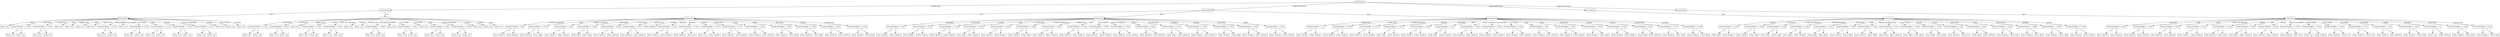 digraph Forest {
node [shape=box];
node0 [label="OutletType"];
node0 -> node1 [label="Grocery Store"];
node1 [label="LocationType"];
node1 -> node2 [label="Tier 1"];
node2 [label="ProductType"];
node2 -> node3 [label="Breads"];
node3 [label="Klasa: Low"];
node2 -> node4 [label="Snack Foods"];
node4 [label="ProductVisibility <= 0,149"];
node4 -> node5 [label="<="];
node5 [label="Klasa: Low"];
node4 -> node6 [label=">"];
node6 [label="Klasa: Low"];
node2 -> node7 [label="Frozen Foods"];
node7 [label="ProductVisibility <= 0,128"];
node7 -> node8 [label="<="];
node8 [label="Klasa: Low"];
node7 -> node9 [label=">"];
node9 [label="Klasa: Low"];
node2 -> node10 [label="Meat"];
node10 [label="Klasa: Low"];
node2 -> node11 [label="Baking Goods"];
node11 [label="Klasa: Low"];
node2 -> node12 [label="Others"];
node12 [label="Klasa: Low"];
node2 -> node13 [label="Hard Drinks"];
node13 [label="Klasa: Low"];
node2 -> node14 [label="Household"];
node14 [label="ProductVisibility <= 0,124"];
node14 -> node15 [label="<="];
node15 [label="Klasa: Low"];
node14 -> node16 [label=">"];
node16 [label="Klasa: Low"];
node2 -> node17 [label="Health and Hygiene"];
node17 [label="Klasa: Low"];
node2 -> node18 [label="Soft Drinks"];
node18 [label="ProductVisibility <= 0,079"];
node18 -> node19 [label="<="];
node19 [label="Klasa: Low"];
node18 -> node20 [label=">"];
node20 [label="Klasa: Low"];
node2 -> node21 [label="Dairy"];
node21 [label="ProductVisibility <= 0,131"];
node21 -> node22 [label="<="];
node22 [label="Klasa: Low"];
node21 -> node23 [label=">"];
node23 [label="Klasa: Low"];
node2 -> node24 [label="Canned"];
node24 [label="ProductVisibility <= 0,053"];
node24 -> node25 [label="<="];
node25 [label="Klasa: Low"];
node24 -> node26 [label=">"];
node26 [label="Klasa: Low"];
node2 -> node27 [label="Fruits and Vegetables"];
node27 [label="ProductVisibility <= 0,273"];
node27 -> node28 [label="<="];
node28 [label="Klasa: Low"];
node27 -> node29 [label=">"];
node29 [label="Klasa: Low"];
node2 -> node30 [label="Seafood"];
node30 [label="Klasa: Low"];
node2 -> node31 [label="Starchy Foods"];
node31 [label="Klasa: Low"];
node2 -> node32 [label="Breakfast"];
node32 [label="Klasa: Low"];
node1 -> node33 [label="Tier 3"];
node33 [label="ProductType"];
node33 -> node34 [label="Snack Foods"];
node34 [label="ProductVisibility <= 0,142"];
node34 -> node35 [label="<="];
node35 [label="Klasa: Low"];
node34 -> node36 [label=">"];
node36 [label="Klasa: Low"];
node33 -> node37 [label="Soft Drinks"];
node37 [label="ProductVisibility <= 0,052"];
node37 -> node38 [label="<="];
node38 [label="Klasa: Low"];
node37 -> node39 [label=">"];
node39 [label="Klasa: Low"];
node33 -> node40 [label="Baking Goods"];
node40 [label="Klasa: Low"];
node33 -> node41 [label="Dairy"];
node41 [label="ProductVisibility <= 0,104"];
node41 -> node42 [label="<="];
node42 [label="Klasa: Low"];
node41 -> node43 [label=">"];
node43 [label="Klasa: Low"];
node33 -> node44 [label="Fruits and Vegetables"];
node44 [label="ProductVisibility <= 0,09"];
node44 -> node45 [label="<="];
node45 [label="Klasa: Low"];
node44 -> node46 [label=">"];
node46 [label="Klasa: Low"];
node33 -> node47 [label="Canned"];
node47 [label="Klasa: Low"];
node33 -> node48 [label="Starchy Foods"];
node48 [label="Klasa: Low"];
node33 -> node49 [label="Household"];
node49 [label="ProductVisibility <= 0,066"];
node49 -> node50 [label="<="];
node50 [label="Klasa: Low"];
node49 -> node51 [label=">"];
node51 [label="Klasa: Low"];
node33 -> node52 [label="Breakfast"];
node52 [label="Klasa: Low"];
node33 -> node53 [label="Frozen Foods"];
node53 [label="ProductVisibility <= 0,023"];
node53 -> node54 [label="<="];
node54 [label="Klasa: Low"];
node53 -> node55 [label=">"];
node55 [label="Klasa: Low"];
node33 -> node56 [label="Hard Drinks"];
node56 [label="Klasa: Low"];
node33 -> node57 [label="Meat"];
node57 [label="ProductVisibility <= 0,091"];
node57 -> node58 [label="<="];
node58 [label="Klasa: Low"];
node57 -> node59 [label=">"];
node59 [label="Klasa: Low"];
node33 -> node60 [label="Health and Hygiene"];
node60 [label="ProductVisibility <= 0,029"];
node60 -> node61 [label="<="];
node61 [label="Klasa: Low"];
node60 -> node62 [label=">"];
node62 [label="Klasa: Low"];
node33 -> node63 [label="Breads"];
node63 [label="Klasa: Low"];
node33 -> node64 [label="Seafood"];
node64 [label="Klasa: Low"];
node33 -> node65 [label="Others"];
node65 [label="Klasa: Low"];
node0 -> node66 [label="Supermarket Type1"];
node66 [label="LocationType"];
node66 -> node67 [label="Tier 3"];
node67 [label="ProductType"];
node67 -> node68 [label="Fruits and Vegetables"];
node68 [label="ProductVisibility <= 0,09"];
node68 -> node69 [label="<="];
node69 [label="Klasa: Medium"];
node68 -> node70 [label=">"];
node70 [label="Klasa: Medium"];
node67 -> node71 [label="Meat"];
node71 [label="ProductVisibility <= 0,076"];
node71 -> node72 [label="<="];
node72 [label="Klasa: Medium"];
node71 -> node73 [label=">"];
node73 [label="Klasa: High"];
node67 -> node74 [label="Health and Hygiene"];
node74 [label="ProductVisibility <= 0,05"];
node74 -> node75 [label="<="];
node75 [label="Klasa: Medium"];
node74 -> node76 [label=">"];
node76 [label="Klasa: Medium"];
node67 -> node77 [label="Hard Drinks"];
node77 [label="ProductVisibility <= 0,044"];
node77 -> node78 [label="<="];
node78 [label="Klasa: High"];
node77 -> node79 [label=">"];
node79 [label="Klasa: High"];
node67 -> node80 [label="Snack Foods"];
node80 [label="ProductVisibility <= 0,021"];
node80 -> node81 [label="<="];
node81 [label="Klasa: Medium"];
node80 -> node82 [label=">"];
node82 [label="Klasa: Medium"];
node67 -> node83 [label="Baking Goods"];
node83 [label="ProductVisibility <= 0,017"];
node83 -> node84 [label="<="];
node84 [label="Klasa: Medium"];
node83 -> node85 [label=">"];
node85 [label="Klasa: Medium"];
node67 -> node86 [label="Seafood"];
node86 [label="Klasa: Medium"];
node67 -> node87 [label="Household"];
node87 [label="ProductVisibility <= 0,011"];
node87 -> node88 [label="<="];
node88 [label="Klasa: Medium"];
node87 -> node89 [label=">"];
node89 [label="Klasa: Medium"];
node67 -> node90 [label="Breakfast"];
node90 [label="ProductVisibility <= 0,061"];
node90 -> node91 [label="<="];
node91 [label="Klasa: Medium"];
node90 -> node92 [label=">"];
node92 [label="Klasa: Low"];
node67 -> node93 [label="Canned"];
node93 [label="ProductVisibility <= 0,037"];
node93 -> node94 [label="<="];
node94 [label="Klasa: Low"];
node93 -> node95 [label=">"];
node95 [label="Klasa: Medium"];
node67 -> node96 [label="Frozen Foods"];
node96 [label="ProductVisibility <= 0,115"];
node96 -> node97 [label="<="];
node97 [label="Klasa: Medium"];
node96 -> node98 [label=">"];
node98 [label="Klasa: Medium"];
node67 -> node99 [label="Dairy"];
node99 [label="ProductVisibility <= 0,102"];
node99 -> node100 [label="<="];
node100 [label="Klasa: Medium"];
node99 -> node101 [label=">"];
node101 [label="Klasa: Medium"];
node67 -> node102 [label="Others"];
node102 [label="ProductVisibility <= 0,047"];
node102 -> node103 [label="<="];
node103 [label="Klasa: Medium"];
node102 -> node104 [label=">"];
node104 [label="Klasa: High"];
node67 -> node105 [label="Soft Drinks"];
node105 [label="ProductVisibility <= 0,082"];
node105 -> node106 [label="<="];
node106 [label="Klasa: Medium"];
node105 -> node107 [label=">"];
node107 [label="Klasa: High"];
node67 -> node108 [label="Breads"];
node108 [label="ProductVisibility <= 0,052"];
node108 -> node109 [label="<="];
node109 [label="Klasa: Medium"];
node108 -> node110 [label=">"];
node110 [label="Klasa: Medium"];
node67 -> node111 [label="Starchy Foods"];
node111 [label="ProductVisibility <= 0,044"];
node111 -> node112 [label="<="];
node112 [label="Klasa: Medium"];
node111 -> node113 [label=">"];
node113 [label="Klasa: High"];
node66 -> node114 [label="Tier 2"];
node114 [label="ProductType"];
node114 -> node115 [label="Household"];
node115 [label="ProductVisibility <= 0,06"];
node115 -> node116 [label="<="];
node116 [label="Klasa: Medium"];
node115 -> node117 [label=">"];
node117 [label="Klasa: Medium"];
node114 -> node118 [label="Snack Foods"];
node118 [label="ProductVisibility <= 0,04"];
node118 -> node119 [label="<="];
node119 [label="Klasa: Medium"];
node118 -> node120 [label=">"];
node120 [label="Klasa: Medium"];
node114 -> node121 [label="Canned"];
node121 [label="ProductVisibility <= 0,104"];
node121 -> node122 [label="<="];
node122 [label="Klasa: Medium"];
node121 -> node123 [label=">"];
node123 [label="Klasa: Medium"];
node114 -> node124 [label="Dairy"];
node124 [label="ProductVisibility <= 0,023"];
node124 -> node125 [label="<="];
node125 [label="Klasa: High"];
node124 -> node126 [label=">"];
node126 [label="Klasa: Medium"];
node114 -> node127 [label="Frozen Foods"];
node127 [label="ProductVisibility <= 0,018"];
node127 -> node128 [label="<="];
node128 [label="Klasa: Medium"];
node127 -> node129 [label=">"];
node129 [label="Klasa: Medium"];
node114 -> node130 [label="Fruits and Vegetables"];
node130 [label="ProductVisibility <= 0,064"];
node130 -> node131 [label="<="];
node131 [label="Klasa: Medium"];
node130 -> node132 [label=">"];
node132 [label="Klasa: High"];
node114 -> node133 [label="Baking Goods"];
node133 [label="ProductVisibility <= 0,047"];
node133 -> node134 [label="<="];
node134 [label="Klasa: Medium"];
node133 -> node135 [label=">"];
node135 [label="Klasa: Medium"];
node114 -> node136 [label="Meat"];
node136 [label="ProductVisibility <= 0,013"];
node136 -> node137 [label="<="];
node137 [label="Klasa: Medium"];
node136 -> node138 [label=">"];
node138 [label="Klasa: Medium"];
node114 -> node139 [label="Hard Drinks"];
node139 [label="ProductVisibility <= 0,065"];
node139 -> node140 [label="<="];
node140 [label="Klasa: Medium"];
node139 -> node141 [label=">"];
node141 [label="Klasa: Medium"];
node114 -> node142 [label="Health and Hygiene"];
node142 [label="ProductVisibility <= 0,025"];
node142 -> node143 [label="<="];
node143 [label="Klasa: Medium"];
node142 -> node144 [label=">"];
node144 [label="Klasa: Medium"];
node114 -> node145 [label="Breads"];
node145 [label="ProductVisibility <= 0,093"];
node145 -> node146 [label="<="];
node146 [label="Klasa: Medium"];
node145 -> node147 [label=">"];
node147 [label="Klasa: Medium"];
node114 -> node148 [label="Starchy Foods"];
node148 [label="ProductVisibility <= 0,031"];
node148 -> node149 [label="<="];
node149 [label="Klasa: High"];
node148 -> node150 [label=">"];
node150 [label="Klasa: Medium"];
node114 -> node151 [label="Breakfast"];
node151 [label="ProductVisibility <= 0,095"];
node151 -> node152 [label="<="];
node152 [label="Klasa: Medium"];
node151 -> node153 [label=">"];
node153 [label="Klasa: Medium"];
node114 -> node154 [label="Seafood"];
node154 [label="ProductVisibility <= 0,022"];
node154 -> node155 [label="<="];
node155 [label="Klasa: Medium"];
node154 -> node156 [label=">"];
node156 [label="Klasa: High"];
node114 -> node157 [label="Soft Drinks"];
node157 [label="ProductVisibility <= 0,085"];
node157 -> node158 [label="<="];
node158 [label="Klasa: Medium"];
node157 -> node159 [label=">"];
node159 [label="Klasa: Medium"];
node114 -> node160 [label="Others"];
node160 [label="ProductVisibility <= 0,021"];
node160 -> node161 [label="<="];
node161 [label="Klasa: Medium"];
node160 -> node162 [label=">"];
node162 [label="Klasa: Medium"];
node66 -> node163 [label="Tier 1"];
node163 [label="ProductType"];
node163 -> node164 [label="Baking Goods"];
node164 [label="ProductVisibility <= 0,1"];
node164 -> node165 [label="<="];
node165 [label="Klasa: Medium"];
node164 -> node166 [label=">"];
node166 [label="Klasa: Medium"];
node163 -> node167 [label="Frozen Foods"];
node167 [label="ProductVisibility <= 0,099"];
node167 -> node168 [label="<="];
node168 [label="Klasa: Medium"];
node167 -> node169 [label=">"];
node169 [label="Klasa: Medium"];
node163 -> node170 [label="Health and Hygiene"];
node170 [label="ProductVisibility <= 0,055"];
node170 -> node171 [label="<="];
node171 [label="Klasa: Medium"];
node170 -> node172 [label=">"];
node172 [label="Klasa: Medium"];
node163 -> node173 [label="Seafood"];
node173 [label="ProductVisibility <= 0,054"];
node173 -> node174 [label="<="];
node174 [label="Klasa: High"];
node173 -> node175 [label=">"];
node175 [label="Klasa: Medium"];
node163 -> node176 [label="Household"];
node176 [label="ProductVisibility <= 0,069"];
node176 -> node177 [label="<="];
node177 [label="Klasa: Medium"];
node176 -> node178 [label=">"];
node178 [label="Klasa: Medium"];
node163 -> node179 [label="Others"];
node179 [label="ProductVisibility <= 0,01"];
node179 -> node180 [label="<="];
node180 [label="Klasa: High"];
node179 -> node181 [label=">"];
node181 [label="Klasa: Medium"];
node163 -> node182 [label="Snack Foods"];
node182 [label="ProductVisibility <= 0,026"];
node182 -> node183 [label="<="];
node183 [label="Klasa: Medium"];
node182 -> node184 [label=">"];
node184 [label="Klasa: Medium"];
node163 -> node185 [label="Fruits and Vegetables"];
node185 [label="ProductVisibility <= 0,025"];
node185 -> node186 [label="<="];
node186 [label="Klasa: Medium"];
node185 -> node187 [label=">"];
node187 [label="Klasa: Medium"];
node163 -> node188 [label="Soft Drinks"];
node188 [label="ProductVisibility <= 0,021"];
node188 -> node189 [label="<="];
node189 [label="Klasa: Medium"];
node188 -> node190 [label=">"];
node190 [label="Klasa: Medium"];
node163 -> node191 [label="Meat"];
node191 [label="ProductVisibility <= 0,05"];
node191 -> node192 [label="<="];
node192 [label="Klasa: Medium"];
node191 -> node193 [label=">"];
node193 [label="Klasa: Medium"];
node163 -> node194 [label="Dairy"];
node194 [label="ProductVisibility <= 0,061"];
node194 -> node195 [label="<="];
node195 [label="Klasa: Medium"];
node194 -> node196 [label=">"];
node196 [label="Klasa: Medium"];
node163 -> node197 [label="Hard Drinks"];
node197 [label="ProductVisibility <= 0,035"];
node197 -> node198 [label="<="];
node198 [label="Klasa: Medium"];
node197 -> node199 [label=">"];
node199 [label="Klasa: High"];
node163 -> node200 [label="Canned"];
node200 [label="ProductVisibility <= 0,025"];
node200 -> node201 [label="<="];
node201 [label="Klasa: Medium"];
node200 -> node202 [label=">"];
node202 [label="Klasa: Medium"];
node163 -> node203 [label="Breads"];
node203 [label="ProductVisibility <= 0,03"];
node203 -> node204 [label="<="];
node204 [label="Klasa: High"];
node203 -> node205 [label=">"];
node205 [label="Klasa: Medium"];
node163 -> node206 [label="Starchy Foods"];
node206 [label="ProductVisibility <= 0,071"];
node206 -> node207 [label="<="];
node207 [label="Klasa: Medium"];
node206 -> node208 [label=">"];
node208 [label="Klasa: High"];
node163 -> node209 [label="Breakfast"];
node209 [label="ProductVisibility <= 0,056"];
node209 -> node210 [label="<="];
node210 [label="Klasa: Medium"];
node209 -> node211 [label=">"];
node211 [label="Klasa: High"];
node0 -> node212 [label="Supermarket Type3"];
node212 [label="LocationType"];
node212 -> node213 [label="Tier 3"];
node213 [label="ProductType"];
node213 -> node214 [label="Canned"];
node214 [label="ProductVisibility <= 0,027"];
node214 -> node215 [label="<="];
node215 [label="Klasa: High"];
node214 -> node216 [label=">"];
node216 [label="Klasa: Medium"];
node213 -> node217 [label="Soft Drinks"];
node217 [label="ProductVisibility <= 0,045"];
node217 -> node218 [label="<="];
node218 [label="Klasa: Medium"];
node217 -> node219 [label=">"];
node219 [label="Klasa: High"];
node213 -> node220 [label="Fruits and Vegetables"];
node220 [label="ProductVisibility <= 0,049"];
node220 -> node221 [label="<="];
node221 [label="Klasa: High"];
node220 -> node222 [label=">"];
node222 [label="Klasa: High"];
node213 -> node223 [label="Health and Hygiene"];
node223 [label="ProductVisibility <= 0,029"];
node223 -> node224 [label="<="];
node224 [label="Klasa: High"];
node223 -> node225 [label=">"];
node225 [label="Klasa: Medium"];
node213 -> node226 [label="Snack Foods"];
node226 [label="ProductVisibility <= 0,073"];
node226 -> node227 [label="<="];
node227 [label="Klasa: High"];
node226 -> node228 [label=">"];
node228 [label="Klasa: High"];
node213 -> node229 [label="Dairy"];
node229 [label="ProductVisibility <= 0,096"];
node229 -> node230 [label="<="];
node230 [label="Klasa: Medium"];
node229 -> node231 [label=">"];
node231 [label="Klasa: High"];
node213 -> node232 [label="Baking Goods"];
node232 [label="ProductVisibility <= 0,082"];
node232 -> node233 [label="<="];
node233 [label="Klasa: Medium"];
node232 -> node234 [label=">"];
node234 [label="Klasa: High"];
node213 -> node235 [label="Household"];
node235 [label="ProductVisibility <= 0,09"];
node235 -> node236 [label="<="];
node236 [label="Klasa: High"];
node235 -> node237 [label=">"];
node237 [label="Klasa: Medium"];
node213 -> node238 [label="Frozen Foods"];
node238 [label="ProductVisibility <= 0,065"];
node238 -> node239 [label="<="];
node239 [label="Klasa: High"];
node238 -> node240 [label=">"];
node240 [label="Klasa: High"];
node213 -> node241 [label="Breads"];
node241 [label="ProductVisibility <= 0,079"];
node241 -> node242 [label="<="];
node242 [label="Klasa: High"];
node241 -> node243 [label=">"];
node243 [label="Klasa: High"];
node213 -> node244 [label="Others"];
node244 [label="ProductVisibility <= 0,02"];
node244 -> node245 [label="<="];
node245 [label="Klasa: Medium"];
node244 -> node246 [label=">"];
node246 [label="Klasa: Low"];
node213 -> node247 [label="Hard Drinks"];
node247 [label="ProductVisibility <= 0,004"];
node247 -> node248 [label="<="];
node248 [label="Klasa: High"];
node247 -> node249 [label=">"];
node249 [label="Klasa: Medium"];
node213 -> node250 [label="Meat"];
node250 [label="ProductVisibility <= 0,018"];
node250 -> node251 [label="<="];
node251 [label="Klasa: Medium"];
node250 -> node252 [label=">"];
node252 [label="Klasa: High"];
node213 -> node253 [label="Starchy Foods"];
node253 [label="ProductVisibility <= 0,066"];
node253 -> node254 [label="<="];
node254 [label="Klasa: Medium"];
node253 -> node255 [label=">"];
node255 [label="Klasa: High"];
node213 -> node256 [label="Breakfast"];
node256 [label="ProductVisibility <= 0,069"];
node256 -> node257 [label="<="];
node257 [label="Klasa: Medium"];
node256 -> node258 [label=">"];
node258 [label="Klasa: High"];
node213 -> node259 [label="Seafood"];
node259 [label="ProductVisibility <= 0,056"];
node259 -> node260 [label="<="];
node260 [label="Klasa: Medium"];
node259 -> node261 [label=">"];
node261 [label="Klasa: Medium"];
node0 -> node262 [label="Supermarket Type2"];
node262 [label="LocationType"];
node262 -> node263 [label="Tier 3"];
node263 [label="ProductType"];
node263 -> node264 [label="Household"];
node264 [label="ProductVisibility <= 0,039"];
node264 -> node265 [label="<="];
node265 [label="Klasa: Medium"];
node264 -> node266 [label=">"];
node266 [label="Klasa: Medium"];
node263 -> node267 [label="Meat"];
node267 [label="ProductVisibility <= 0,081"];
node267 -> node268 [label="<="];
node268 [label="Klasa: Medium"];
node267 -> node269 [label=">"];
node269 [label="Klasa: Medium"];
node263 -> node270 [label="Others"];
node270 [label="ProductVisibility <= 0,091"];
node270 -> node271 [label="<="];
node271 [label="Klasa: Medium"];
node270 -> node272 [label=">"];
node272 [label="Klasa: Medium"];
node263 -> node273 [label="Fruits and Vegetables"];
node273 [label="ProductVisibility <= 0,043"];
node273 -> node274 [label="<="];
node274 [label="Klasa: Medium"];
node273 -> node275 [label=">"];
node275 [label="Klasa: Medium"];
node263 -> node276 [label="Seafood"];
node276 [label="ProductVisibility <= 0,022"];
node276 -> node277 [label="<="];
node277 [label="Klasa: Medium"];
node276 -> node278 [label=">"];
node278 [label="Klasa: High"];
node263 -> node279 [label="Dairy"];
node279 [label="ProductVisibility <= 0,024"];
node279 -> node280 [label="<="];
node280 [label="Klasa: High"];
node279 -> node281 [label=">"];
node281 [label="Klasa: Medium"];
node263 -> node282 [label="Canned"];
node282 [label="ProductVisibility <= 0,029"];
node282 -> node283 [label="<="];
node283 [label="Klasa: Medium"];
node282 -> node284 [label=">"];
node284 [label="Klasa: Medium"];
node263 -> node285 [label="Health and Hygiene"];
node285 [label="ProductVisibility <= 0,093"];
node285 -> node286 [label="<="];
node286 [label="Klasa: Medium"];
node285 -> node287 [label=">"];
node287 [label="Klasa: Low"];
node263 -> node288 [label="Baking Goods"];
node288 [label="ProductVisibility <= 0,015"];
node288 -> node289 [label="<="];
node289 [label="Klasa: Low"];
node288 -> node290 [label=">"];
node290 [label="Klasa: Medium"];
node263 -> node291 [label="Frozen Foods"];
node291 [label="ProductVisibility <= 0,066"];
node291 -> node292 [label="<="];
node292 [label="Klasa: Medium"];
node291 -> node293 [label=">"];
node293 [label="Klasa: Low"];
node263 -> node294 [label="Soft Drinks"];
node294 [label="ProductVisibility <= 0,113"];
node294 -> node295 [label="<="];
node295 [label="Klasa: Medium"];
node294 -> node296 [label=">"];
node296 [label="Klasa: Low"];
node263 -> node297 [label="Snack Foods"];
node297 [label="ProductVisibility <= 0,04"];
node297 -> node298 [label="<="];
node298 [label="Klasa: Medium"];
node297 -> node299 [label=">"];
node299 [label="Klasa: Medium"];
node263 -> node300 [label="Breads"];
node300 [label="ProductVisibility <= 0,022"];
node300 -> node301 [label="<="];
node301 [label="Klasa: Medium"];
node300 -> node302 [label=">"];
node302 [label="Klasa: High"];
node263 -> node303 [label="Breakfast"];
node303 [label="ProductVisibility <= 0"];
node303 -> node304 [label="<="];
node304 [label="Klasa: Low"];
node303 -> node305 [label=">"];
node305 [label="Klasa: Medium"];
node263 -> node306 [label="Hard Drinks"];
node306 [label="ProductVisibility <= 0,004"];
node306 -> node307 [label="<="];
node307 [label="Klasa: Medium"];
node306 -> node308 [label=">"];
node308 [label="Klasa: High"];
node263 -> node309 [label="Starchy Foods"];
node309 [label="ProductVisibility <= 0,007"];
node309 -> node310 [label="<="];
node310 [label="Klasa: Medium"];
node309 -> node311 [label=">"];
node311 [label="Klasa: High"];
}
